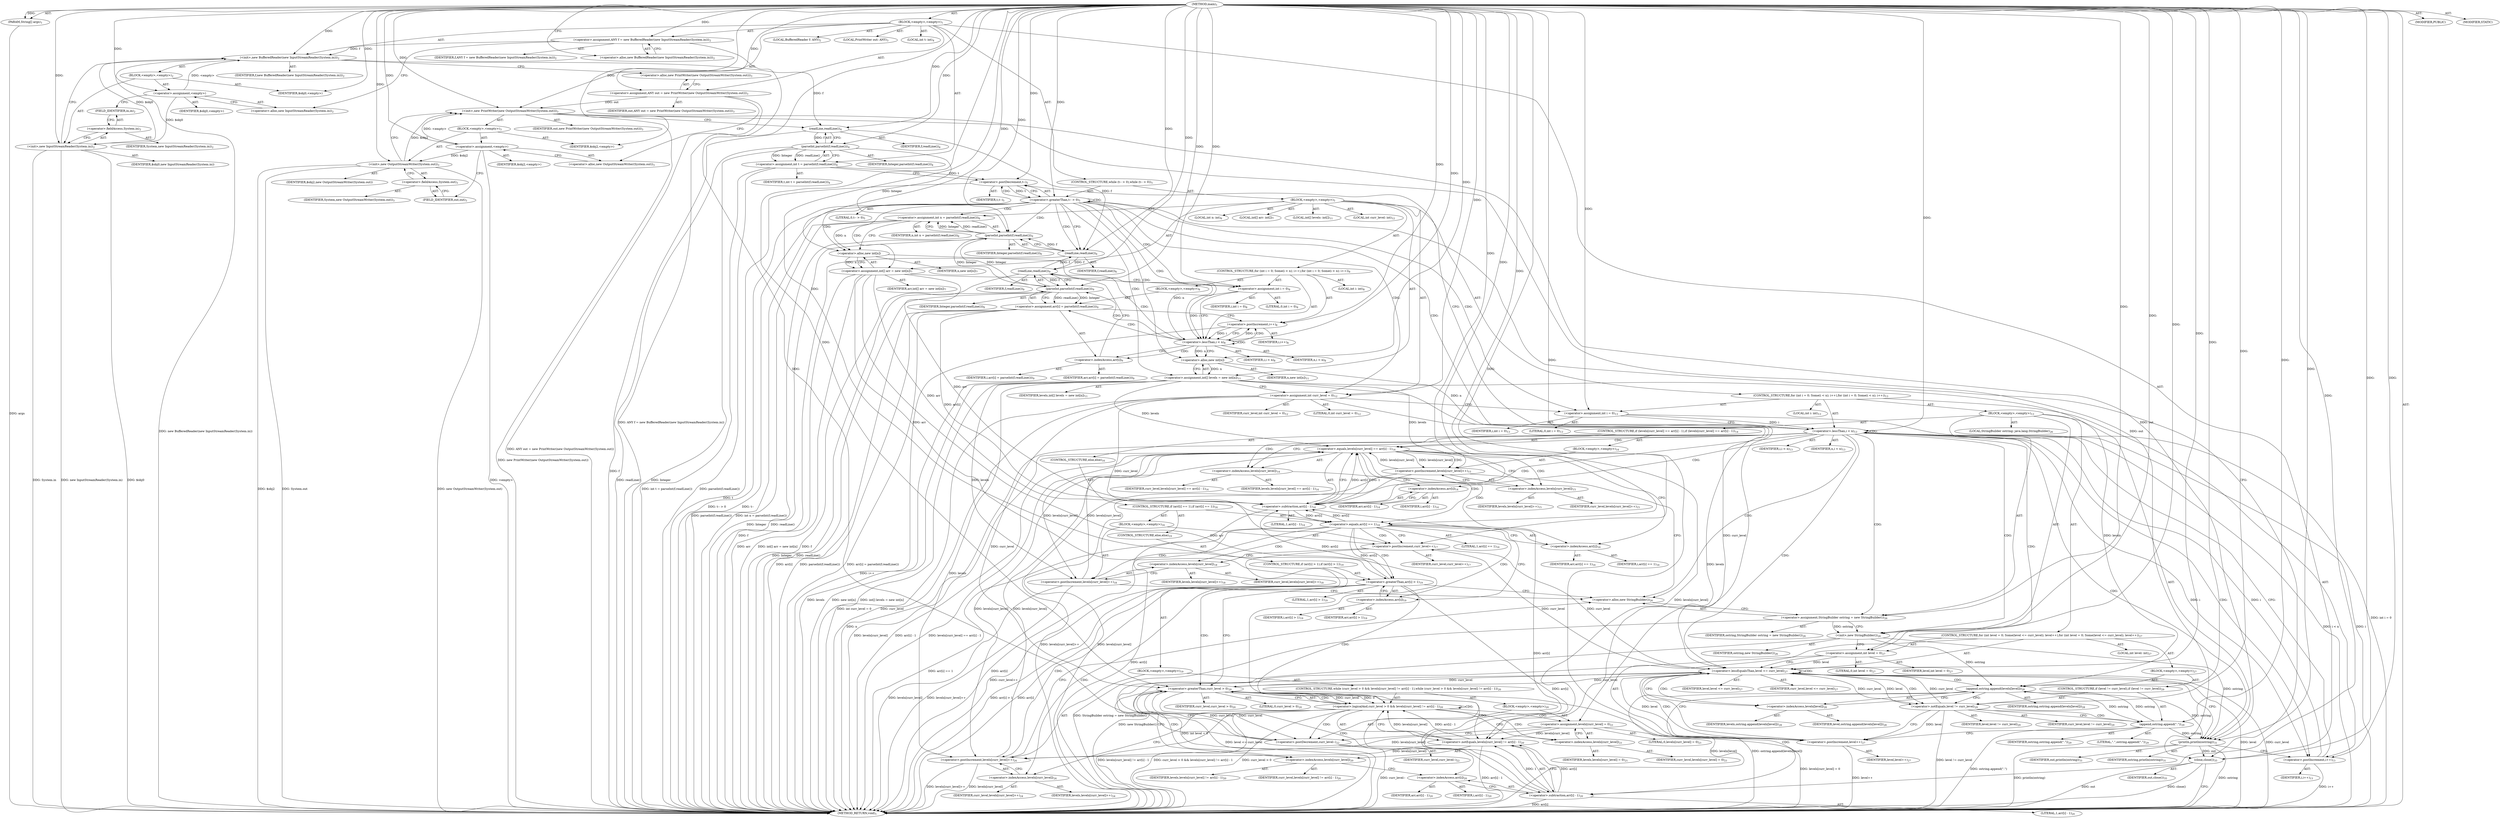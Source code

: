 digraph "main" {  
"23" [label = <(METHOD,main)<SUB>1</SUB>> ]
"24" [label = <(PARAM,String[] args)<SUB>1</SUB>> ]
"25" [label = <(BLOCK,&lt;empty&gt;,&lt;empty&gt;)<SUB>1</SUB>> ]
"4" [label = <(LOCAL,BufferedReader f: ANY)<SUB>2</SUB>> ]
"26" [label = <(&lt;operator&gt;.assignment,ANY f = new BufferedReader(new InputStreamReader(System.in)))<SUB>2</SUB>> ]
"27" [label = <(IDENTIFIER,f,ANY f = new BufferedReader(new InputStreamReader(System.in)))<SUB>2</SUB>> ]
"28" [label = <(&lt;operator&gt;.alloc,new BufferedReader(new InputStreamReader(System.in)))<SUB>2</SUB>> ]
"29" [label = <(&lt;init&gt;,new BufferedReader(new InputStreamReader(System.in)))<SUB>2</SUB>> ]
"3" [label = <(IDENTIFIER,f,new BufferedReader(new InputStreamReader(System.in)))<SUB>2</SUB>> ]
"30" [label = <(BLOCK,&lt;empty&gt;,&lt;empty&gt;)<SUB>2</SUB>> ]
"31" [label = <(&lt;operator&gt;.assignment,&lt;empty&gt;)> ]
"32" [label = <(IDENTIFIER,$obj0,&lt;empty&gt;)> ]
"33" [label = <(&lt;operator&gt;.alloc,new InputStreamReader(System.in))<SUB>2</SUB>> ]
"34" [label = <(&lt;init&gt;,new InputStreamReader(System.in))<SUB>2</SUB>> ]
"35" [label = <(IDENTIFIER,$obj0,new InputStreamReader(System.in))> ]
"36" [label = <(&lt;operator&gt;.fieldAccess,System.in)<SUB>2</SUB>> ]
"37" [label = <(IDENTIFIER,System,new InputStreamReader(System.in))<SUB>2</SUB>> ]
"38" [label = <(FIELD_IDENTIFIER,in,in)<SUB>2</SUB>> ]
"39" [label = <(IDENTIFIER,$obj0,&lt;empty&gt;)> ]
"6" [label = <(LOCAL,PrintWriter out: ANY)<SUB>3</SUB>> ]
"40" [label = <(&lt;operator&gt;.assignment,ANY out = new PrintWriter(new OutputStreamWriter(System.out)))<SUB>3</SUB>> ]
"41" [label = <(IDENTIFIER,out,ANY out = new PrintWriter(new OutputStreamWriter(System.out)))<SUB>3</SUB>> ]
"42" [label = <(&lt;operator&gt;.alloc,new PrintWriter(new OutputStreamWriter(System.out)))<SUB>3</SUB>> ]
"43" [label = <(&lt;init&gt;,new PrintWriter(new OutputStreamWriter(System.out)))<SUB>3</SUB>> ]
"5" [label = <(IDENTIFIER,out,new PrintWriter(new OutputStreamWriter(System.out)))<SUB>3</SUB>> ]
"44" [label = <(BLOCK,&lt;empty&gt;,&lt;empty&gt;)<SUB>3</SUB>> ]
"45" [label = <(&lt;operator&gt;.assignment,&lt;empty&gt;)> ]
"46" [label = <(IDENTIFIER,$obj2,&lt;empty&gt;)> ]
"47" [label = <(&lt;operator&gt;.alloc,new OutputStreamWriter(System.out))<SUB>3</SUB>> ]
"48" [label = <(&lt;init&gt;,new OutputStreamWriter(System.out))<SUB>3</SUB>> ]
"49" [label = <(IDENTIFIER,$obj2,new OutputStreamWriter(System.out))> ]
"50" [label = <(&lt;operator&gt;.fieldAccess,System.out)<SUB>3</SUB>> ]
"51" [label = <(IDENTIFIER,System,new OutputStreamWriter(System.out))<SUB>3</SUB>> ]
"52" [label = <(FIELD_IDENTIFIER,out,out)<SUB>3</SUB>> ]
"53" [label = <(IDENTIFIER,$obj2,&lt;empty&gt;)> ]
"54" [label = <(LOCAL,int t: int)<SUB>4</SUB>> ]
"55" [label = <(&lt;operator&gt;.assignment,int t = parseInt(f.readLine()))<SUB>4</SUB>> ]
"56" [label = <(IDENTIFIER,t,int t = parseInt(f.readLine()))<SUB>4</SUB>> ]
"57" [label = <(parseInt,parseInt(f.readLine()))<SUB>4</SUB>> ]
"58" [label = <(IDENTIFIER,Integer,parseInt(f.readLine()))<SUB>4</SUB>> ]
"59" [label = <(readLine,readLine())<SUB>4</SUB>> ]
"60" [label = <(IDENTIFIER,f,readLine())<SUB>4</SUB>> ]
"61" [label = <(CONTROL_STRUCTURE,while (t-- &gt; 0),while (t-- &gt; 0))<SUB>5</SUB>> ]
"62" [label = <(&lt;operator&gt;.greaterThan,t-- &gt; 0)<SUB>5</SUB>> ]
"63" [label = <(&lt;operator&gt;.postDecrement,t--)<SUB>5</SUB>> ]
"64" [label = <(IDENTIFIER,t,t--)<SUB>5</SUB>> ]
"65" [label = <(LITERAL,0,t-- &gt; 0)<SUB>5</SUB>> ]
"66" [label = <(BLOCK,&lt;empty&gt;,&lt;empty&gt;)<SUB>5</SUB>> ]
"67" [label = <(LOCAL,int n: int)<SUB>6</SUB>> ]
"68" [label = <(&lt;operator&gt;.assignment,int n = parseInt(f.readLine()))<SUB>6</SUB>> ]
"69" [label = <(IDENTIFIER,n,int n = parseInt(f.readLine()))<SUB>6</SUB>> ]
"70" [label = <(parseInt,parseInt(f.readLine()))<SUB>6</SUB>> ]
"71" [label = <(IDENTIFIER,Integer,parseInt(f.readLine()))<SUB>6</SUB>> ]
"72" [label = <(readLine,readLine())<SUB>6</SUB>> ]
"73" [label = <(IDENTIFIER,f,readLine())<SUB>6</SUB>> ]
"74" [label = <(LOCAL,int[] arr: int[])<SUB>7</SUB>> ]
"75" [label = <(&lt;operator&gt;.assignment,int[] arr = new int[n])<SUB>7</SUB>> ]
"76" [label = <(IDENTIFIER,arr,int[] arr = new int[n])<SUB>7</SUB>> ]
"77" [label = <(&lt;operator&gt;.alloc,new int[n])> ]
"78" [label = <(IDENTIFIER,n,new int[n])<SUB>7</SUB>> ]
"79" [label = <(CONTROL_STRUCTURE,for (int i = 0; Some(i &lt; n); i++),for (int i = 0; Some(i &lt; n); i++))<SUB>8</SUB>> ]
"80" [label = <(LOCAL,int i: int)<SUB>8</SUB>> ]
"81" [label = <(&lt;operator&gt;.assignment,int i = 0)<SUB>8</SUB>> ]
"82" [label = <(IDENTIFIER,i,int i = 0)<SUB>8</SUB>> ]
"83" [label = <(LITERAL,0,int i = 0)<SUB>8</SUB>> ]
"84" [label = <(&lt;operator&gt;.lessThan,i &lt; n)<SUB>8</SUB>> ]
"85" [label = <(IDENTIFIER,i,i &lt; n)<SUB>8</SUB>> ]
"86" [label = <(IDENTIFIER,n,i &lt; n)<SUB>8</SUB>> ]
"87" [label = <(&lt;operator&gt;.postIncrement,i++)<SUB>8</SUB>> ]
"88" [label = <(IDENTIFIER,i,i++)<SUB>8</SUB>> ]
"89" [label = <(BLOCK,&lt;empty&gt;,&lt;empty&gt;)<SUB>8</SUB>> ]
"90" [label = <(&lt;operator&gt;.assignment,arr[i] = parseInt(f.readLine()))<SUB>9</SUB>> ]
"91" [label = <(&lt;operator&gt;.indexAccess,arr[i])<SUB>9</SUB>> ]
"92" [label = <(IDENTIFIER,arr,arr[i] = parseInt(f.readLine()))<SUB>9</SUB>> ]
"93" [label = <(IDENTIFIER,i,arr[i] = parseInt(f.readLine()))<SUB>9</SUB>> ]
"94" [label = <(parseInt,parseInt(f.readLine()))<SUB>9</SUB>> ]
"95" [label = <(IDENTIFIER,Integer,parseInt(f.readLine()))<SUB>9</SUB>> ]
"96" [label = <(readLine,readLine())<SUB>9</SUB>> ]
"97" [label = <(IDENTIFIER,f,readLine())<SUB>9</SUB>> ]
"98" [label = <(LOCAL,int[] levels: int[])<SUB>11</SUB>> ]
"99" [label = <(&lt;operator&gt;.assignment,int[] levels = new int[n])<SUB>11</SUB>> ]
"100" [label = <(IDENTIFIER,levels,int[] levels = new int[n])<SUB>11</SUB>> ]
"101" [label = <(&lt;operator&gt;.alloc,new int[n])> ]
"102" [label = <(IDENTIFIER,n,new int[n])<SUB>11</SUB>> ]
"103" [label = <(LOCAL,int curr_level: int)<SUB>12</SUB>> ]
"104" [label = <(&lt;operator&gt;.assignment,int curr_level = 0)<SUB>12</SUB>> ]
"105" [label = <(IDENTIFIER,curr_level,int curr_level = 0)<SUB>12</SUB>> ]
"106" [label = <(LITERAL,0,int curr_level = 0)<SUB>12</SUB>> ]
"107" [label = <(CONTROL_STRUCTURE,for (int i = 0; Some(i &lt; n); i++),for (int i = 0; Some(i &lt; n); i++))<SUB>13</SUB>> ]
"108" [label = <(LOCAL,int i: int)<SUB>13</SUB>> ]
"109" [label = <(&lt;operator&gt;.assignment,int i = 0)<SUB>13</SUB>> ]
"110" [label = <(IDENTIFIER,i,int i = 0)<SUB>13</SUB>> ]
"111" [label = <(LITERAL,0,int i = 0)<SUB>13</SUB>> ]
"112" [label = <(&lt;operator&gt;.lessThan,i &lt; n)<SUB>13</SUB>> ]
"113" [label = <(IDENTIFIER,i,i &lt; n)<SUB>13</SUB>> ]
"114" [label = <(IDENTIFIER,n,i &lt; n)<SUB>13</SUB>> ]
"115" [label = <(&lt;operator&gt;.postIncrement,i++)<SUB>13</SUB>> ]
"116" [label = <(IDENTIFIER,i,i++)<SUB>13</SUB>> ]
"117" [label = <(BLOCK,&lt;empty&gt;,&lt;empty&gt;)<SUB>13</SUB>> ]
"118" [label = <(CONTROL_STRUCTURE,if (levels[curr_level] == arr[i] - 1),if (levels[curr_level] == arr[i] - 1))<SUB>14</SUB>> ]
"119" [label = <(&lt;operator&gt;.equals,levels[curr_level] == arr[i] - 1)<SUB>14</SUB>> ]
"120" [label = <(&lt;operator&gt;.indexAccess,levels[curr_level])<SUB>14</SUB>> ]
"121" [label = <(IDENTIFIER,levels,levels[curr_level] == arr[i] - 1)<SUB>14</SUB>> ]
"122" [label = <(IDENTIFIER,curr_level,levels[curr_level] == arr[i] - 1)<SUB>14</SUB>> ]
"123" [label = <(&lt;operator&gt;.subtraction,arr[i] - 1)<SUB>14</SUB>> ]
"124" [label = <(&lt;operator&gt;.indexAccess,arr[i])<SUB>14</SUB>> ]
"125" [label = <(IDENTIFIER,arr,arr[i] - 1)<SUB>14</SUB>> ]
"126" [label = <(IDENTIFIER,i,arr[i] - 1)<SUB>14</SUB>> ]
"127" [label = <(LITERAL,1,arr[i] - 1)<SUB>14</SUB>> ]
"128" [label = <(BLOCK,&lt;empty&gt;,&lt;empty&gt;)<SUB>14</SUB>> ]
"129" [label = <(&lt;operator&gt;.postIncrement,levels[curr_level]++)<SUB>15</SUB>> ]
"130" [label = <(&lt;operator&gt;.indexAccess,levels[curr_level])<SUB>15</SUB>> ]
"131" [label = <(IDENTIFIER,levels,levels[curr_level]++)<SUB>15</SUB>> ]
"132" [label = <(IDENTIFIER,curr_level,levels[curr_level]++)<SUB>15</SUB>> ]
"133" [label = <(CONTROL_STRUCTURE,else,else)<SUB>16</SUB>> ]
"134" [label = <(CONTROL_STRUCTURE,if (arr[i] == 1),if (arr[i] == 1))<SUB>16</SUB>> ]
"135" [label = <(&lt;operator&gt;.equals,arr[i] == 1)<SUB>16</SUB>> ]
"136" [label = <(&lt;operator&gt;.indexAccess,arr[i])<SUB>16</SUB>> ]
"137" [label = <(IDENTIFIER,arr,arr[i] == 1)<SUB>16</SUB>> ]
"138" [label = <(IDENTIFIER,i,arr[i] == 1)<SUB>16</SUB>> ]
"139" [label = <(LITERAL,1,arr[i] == 1)<SUB>16</SUB>> ]
"140" [label = <(BLOCK,&lt;empty&gt;,&lt;empty&gt;)<SUB>16</SUB>> ]
"141" [label = <(&lt;operator&gt;.postIncrement,curr_level++)<SUB>17</SUB>> ]
"142" [label = <(IDENTIFIER,curr_level,curr_level++)<SUB>17</SUB>> ]
"143" [label = <(&lt;operator&gt;.postIncrement,levels[curr_level]++)<SUB>18</SUB>> ]
"144" [label = <(&lt;operator&gt;.indexAccess,levels[curr_level])<SUB>18</SUB>> ]
"145" [label = <(IDENTIFIER,levels,levels[curr_level]++)<SUB>18</SUB>> ]
"146" [label = <(IDENTIFIER,curr_level,levels[curr_level]++)<SUB>18</SUB>> ]
"147" [label = <(CONTROL_STRUCTURE,else,else)<SUB>19</SUB>> ]
"148" [label = <(CONTROL_STRUCTURE,if (arr[i] &gt; 1),if (arr[i] &gt; 1))<SUB>19</SUB>> ]
"149" [label = <(&lt;operator&gt;.greaterThan,arr[i] &gt; 1)<SUB>19</SUB>> ]
"150" [label = <(&lt;operator&gt;.indexAccess,arr[i])<SUB>19</SUB>> ]
"151" [label = <(IDENTIFIER,arr,arr[i] &gt; 1)<SUB>19</SUB>> ]
"152" [label = <(IDENTIFIER,i,arr[i] &gt; 1)<SUB>19</SUB>> ]
"153" [label = <(LITERAL,1,arr[i] &gt; 1)<SUB>19</SUB>> ]
"154" [label = <(BLOCK,&lt;empty&gt;,&lt;empty&gt;)<SUB>19</SUB>> ]
"155" [label = <(CONTROL_STRUCTURE,while (curr_level &gt; 0 &amp;&amp; levels[curr_level] != arr[i] - 1),while (curr_level &gt; 0 &amp;&amp; levels[curr_level] != arr[i] - 1))<SUB>20</SUB>> ]
"156" [label = <(&lt;operator&gt;.logicalAnd,curr_level &gt; 0 &amp;&amp; levels[curr_level] != arr[i] - 1)<SUB>20</SUB>> ]
"157" [label = <(&lt;operator&gt;.greaterThan,curr_level &gt; 0)<SUB>20</SUB>> ]
"158" [label = <(IDENTIFIER,curr_level,curr_level &gt; 0)<SUB>20</SUB>> ]
"159" [label = <(LITERAL,0,curr_level &gt; 0)<SUB>20</SUB>> ]
"160" [label = <(&lt;operator&gt;.notEquals,levels[curr_level] != arr[i] - 1)<SUB>20</SUB>> ]
"161" [label = <(&lt;operator&gt;.indexAccess,levels[curr_level])<SUB>20</SUB>> ]
"162" [label = <(IDENTIFIER,levels,levels[curr_level] != arr[i] - 1)<SUB>20</SUB>> ]
"163" [label = <(IDENTIFIER,curr_level,levels[curr_level] != arr[i] - 1)<SUB>20</SUB>> ]
"164" [label = <(&lt;operator&gt;.subtraction,arr[i] - 1)<SUB>20</SUB>> ]
"165" [label = <(&lt;operator&gt;.indexAccess,arr[i])<SUB>20</SUB>> ]
"166" [label = <(IDENTIFIER,arr,arr[i] - 1)<SUB>20</SUB>> ]
"167" [label = <(IDENTIFIER,i,arr[i] - 1)<SUB>20</SUB>> ]
"168" [label = <(LITERAL,1,arr[i] - 1)<SUB>20</SUB>> ]
"169" [label = <(BLOCK,&lt;empty&gt;,&lt;empty&gt;)<SUB>20</SUB>> ]
"170" [label = <(&lt;operator&gt;.assignment,levels[curr_level] = 0)<SUB>21</SUB>> ]
"171" [label = <(&lt;operator&gt;.indexAccess,levels[curr_level])<SUB>21</SUB>> ]
"172" [label = <(IDENTIFIER,levels,levels[curr_level] = 0)<SUB>21</SUB>> ]
"173" [label = <(IDENTIFIER,curr_level,levels[curr_level] = 0)<SUB>21</SUB>> ]
"174" [label = <(LITERAL,0,levels[curr_level] = 0)<SUB>21</SUB>> ]
"175" [label = <(&lt;operator&gt;.postDecrement,curr_level--)<SUB>22</SUB>> ]
"176" [label = <(IDENTIFIER,curr_level,curr_level--)<SUB>22</SUB>> ]
"177" [label = <(&lt;operator&gt;.postIncrement,levels[curr_level]++)<SUB>24</SUB>> ]
"178" [label = <(&lt;operator&gt;.indexAccess,levels[curr_level])<SUB>24</SUB>> ]
"179" [label = <(IDENTIFIER,levels,levels[curr_level]++)<SUB>24</SUB>> ]
"180" [label = <(IDENTIFIER,curr_level,levels[curr_level]++)<SUB>24</SUB>> ]
"8" [label = <(LOCAL,StringBuilder ostring: java.lang.StringBuilder)<SUB>26</SUB>> ]
"181" [label = <(&lt;operator&gt;.assignment,StringBuilder ostring = new StringBuilder())<SUB>26</SUB>> ]
"182" [label = <(IDENTIFIER,ostring,StringBuilder ostring = new StringBuilder())<SUB>26</SUB>> ]
"183" [label = <(&lt;operator&gt;.alloc,new StringBuilder())<SUB>26</SUB>> ]
"184" [label = <(&lt;init&gt;,new StringBuilder())<SUB>26</SUB>> ]
"7" [label = <(IDENTIFIER,ostring,new StringBuilder())<SUB>26</SUB>> ]
"185" [label = <(CONTROL_STRUCTURE,for (int level = 0; Some(level &lt;= curr_level); level++),for (int level = 0; Some(level &lt;= curr_level); level++))<SUB>27</SUB>> ]
"186" [label = <(LOCAL,int level: int)<SUB>27</SUB>> ]
"187" [label = <(&lt;operator&gt;.assignment,int level = 0)<SUB>27</SUB>> ]
"188" [label = <(IDENTIFIER,level,int level = 0)<SUB>27</SUB>> ]
"189" [label = <(LITERAL,0,int level = 0)<SUB>27</SUB>> ]
"190" [label = <(&lt;operator&gt;.lessEqualsThan,level &lt;= curr_level)<SUB>27</SUB>> ]
"191" [label = <(IDENTIFIER,level,level &lt;= curr_level)<SUB>27</SUB>> ]
"192" [label = <(IDENTIFIER,curr_level,level &lt;= curr_level)<SUB>27</SUB>> ]
"193" [label = <(&lt;operator&gt;.postIncrement,level++)<SUB>27</SUB>> ]
"194" [label = <(IDENTIFIER,level,level++)<SUB>27</SUB>> ]
"195" [label = <(BLOCK,&lt;empty&gt;,&lt;empty&gt;)<SUB>27</SUB>> ]
"196" [label = <(append,ostring.append(levels[level]))<SUB>28</SUB>> ]
"197" [label = <(IDENTIFIER,ostring,ostring.append(levels[level]))<SUB>28</SUB>> ]
"198" [label = <(&lt;operator&gt;.indexAccess,levels[level])<SUB>28</SUB>> ]
"199" [label = <(IDENTIFIER,levels,ostring.append(levels[level]))<SUB>28</SUB>> ]
"200" [label = <(IDENTIFIER,level,ostring.append(levels[level]))<SUB>28</SUB>> ]
"201" [label = <(CONTROL_STRUCTURE,if (level != curr_level),if (level != curr_level))<SUB>29</SUB>> ]
"202" [label = <(&lt;operator&gt;.notEquals,level != curr_level)<SUB>29</SUB>> ]
"203" [label = <(IDENTIFIER,level,level != curr_level)<SUB>29</SUB>> ]
"204" [label = <(IDENTIFIER,curr_level,level != curr_level)<SUB>29</SUB>> ]
"205" [label = <(append,ostring.append(&quot;.&quot;))<SUB>29</SUB>> ]
"206" [label = <(IDENTIFIER,ostring,ostring.append(&quot;.&quot;))<SUB>29</SUB>> ]
"207" [label = <(LITERAL,&quot;.&quot;,ostring.append(&quot;.&quot;))<SUB>29</SUB>> ]
"208" [label = <(println,println(ostring))<SUB>31</SUB>> ]
"209" [label = <(IDENTIFIER,out,println(ostring))<SUB>31</SUB>> ]
"210" [label = <(IDENTIFIER,ostring,println(ostring))<SUB>31</SUB>> ]
"211" [label = <(close,close())<SUB>35</SUB>> ]
"212" [label = <(IDENTIFIER,out,close())<SUB>35</SUB>> ]
"213" [label = <(MODIFIER,PUBLIC)> ]
"214" [label = <(MODIFIER,STATIC)> ]
"215" [label = <(METHOD_RETURN,void)<SUB>1</SUB>> ]
  "23" -> "24"  [ label = "AST: "] 
  "23" -> "25"  [ label = "AST: "] 
  "23" -> "213"  [ label = "AST: "] 
  "23" -> "214"  [ label = "AST: "] 
  "23" -> "215"  [ label = "AST: "] 
  "25" -> "4"  [ label = "AST: "] 
  "25" -> "26"  [ label = "AST: "] 
  "25" -> "29"  [ label = "AST: "] 
  "25" -> "6"  [ label = "AST: "] 
  "25" -> "40"  [ label = "AST: "] 
  "25" -> "43"  [ label = "AST: "] 
  "25" -> "54"  [ label = "AST: "] 
  "25" -> "55"  [ label = "AST: "] 
  "25" -> "61"  [ label = "AST: "] 
  "25" -> "211"  [ label = "AST: "] 
  "26" -> "27"  [ label = "AST: "] 
  "26" -> "28"  [ label = "AST: "] 
  "29" -> "3"  [ label = "AST: "] 
  "29" -> "30"  [ label = "AST: "] 
  "30" -> "31"  [ label = "AST: "] 
  "30" -> "34"  [ label = "AST: "] 
  "30" -> "39"  [ label = "AST: "] 
  "31" -> "32"  [ label = "AST: "] 
  "31" -> "33"  [ label = "AST: "] 
  "34" -> "35"  [ label = "AST: "] 
  "34" -> "36"  [ label = "AST: "] 
  "36" -> "37"  [ label = "AST: "] 
  "36" -> "38"  [ label = "AST: "] 
  "40" -> "41"  [ label = "AST: "] 
  "40" -> "42"  [ label = "AST: "] 
  "43" -> "5"  [ label = "AST: "] 
  "43" -> "44"  [ label = "AST: "] 
  "44" -> "45"  [ label = "AST: "] 
  "44" -> "48"  [ label = "AST: "] 
  "44" -> "53"  [ label = "AST: "] 
  "45" -> "46"  [ label = "AST: "] 
  "45" -> "47"  [ label = "AST: "] 
  "48" -> "49"  [ label = "AST: "] 
  "48" -> "50"  [ label = "AST: "] 
  "50" -> "51"  [ label = "AST: "] 
  "50" -> "52"  [ label = "AST: "] 
  "55" -> "56"  [ label = "AST: "] 
  "55" -> "57"  [ label = "AST: "] 
  "57" -> "58"  [ label = "AST: "] 
  "57" -> "59"  [ label = "AST: "] 
  "59" -> "60"  [ label = "AST: "] 
  "61" -> "62"  [ label = "AST: "] 
  "61" -> "66"  [ label = "AST: "] 
  "62" -> "63"  [ label = "AST: "] 
  "62" -> "65"  [ label = "AST: "] 
  "63" -> "64"  [ label = "AST: "] 
  "66" -> "67"  [ label = "AST: "] 
  "66" -> "68"  [ label = "AST: "] 
  "66" -> "74"  [ label = "AST: "] 
  "66" -> "75"  [ label = "AST: "] 
  "66" -> "79"  [ label = "AST: "] 
  "66" -> "98"  [ label = "AST: "] 
  "66" -> "99"  [ label = "AST: "] 
  "66" -> "103"  [ label = "AST: "] 
  "66" -> "104"  [ label = "AST: "] 
  "66" -> "107"  [ label = "AST: "] 
  "68" -> "69"  [ label = "AST: "] 
  "68" -> "70"  [ label = "AST: "] 
  "70" -> "71"  [ label = "AST: "] 
  "70" -> "72"  [ label = "AST: "] 
  "72" -> "73"  [ label = "AST: "] 
  "75" -> "76"  [ label = "AST: "] 
  "75" -> "77"  [ label = "AST: "] 
  "77" -> "78"  [ label = "AST: "] 
  "79" -> "80"  [ label = "AST: "] 
  "79" -> "81"  [ label = "AST: "] 
  "79" -> "84"  [ label = "AST: "] 
  "79" -> "87"  [ label = "AST: "] 
  "79" -> "89"  [ label = "AST: "] 
  "81" -> "82"  [ label = "AST: "] 
  "81" -> "83"  [ label = "AST: "] 
  "84" -> "85"  [ label = "AST: "] 
  "84" -> "86"  [ label = "AST: "] 
  "87" -> "88"  [ label = "AST: "] 
  "89" -> "90"  [ label = "AST: "] 
  "90" -> "91"  [ label = "AST: "] 
  "90" -> "94"  [ label = "AST: "] 
  "91" -> "92"  [ label = "AST: "] 
  "91" -> "93"  [ label = "AST: "] 
  "94" -> "95"  [ label = "AST: "] 
  "94" -> "96"  [ label = "AST: "] 
  "96" -> "97"  [ label = "AST: "] 
  "99" -> "100"  [ label = "AST: "] 
  "99" -> "101"  [ label = "AST: "] 
  "101" -> "102"  [ label = "AST: "] 
  "104" -> "105"  [ label = "AST: "] 
  "104" -> "106"  [ label = "AST: "] 
  "107" -> "108"  [ label = "AST: "] 
  "107" -> "109"  [ label = "AST: "] 
  "107" -> "112"  [ label = "AST: "] 
  "107" -> "115"  [ label = "AST: "] 
  "107" -> "117"  [ label = "AST: "] 
  "109" -> "110"  [ label = "AST: "] 
  "109" -> "111"  [ label = "AST: "] 
  "112" -> "113"  [ label = "AST: "] 
  "112" -> "114"  [ label = "AST: "] 
  "115" -> "116"  [ label = "AST: "] 
  "117" -> "118"  [ label = "AST: "] 
  "117" -> "8"  [ label = "AST: "] 
  "117" -> "181"  [ label = "AST: "] 
  "117" -> "184"  [ label = "AST: "] 
  "117" -> "185"  [ label = "AST: "] 
  "117" -> "208"  [ label = "AST: "] 
  "118" -> "119"  [ label = "AST: "] 
  "118" -> "128"  [ label = "AST: "] 
  "118" -> "133"  [ label = "AST: "] 
  "119" -> "120"  [ label = "AST: "] 
  "119" -> "123"  [ label = "AST: "] 
  "120" -> "121"  [ label = "AST: "] 
  "120" -> "122"  [ label = "AST: "] 
  "123" -> "124"  [ label = "AST: "] 
  "123" -> "127"  [ label = "AST: "] 
  "124" -> "125"  [ label = "AST: "] 
  "124" -> "126"  [ label = "AST: "] 
  "128" -> "129"  [ label = "AST: "] 
  "129" -> "130"  [ label = "AST: "] 
  "130" -> "131"  [ label = "AST: "] 
  "130" -> "132"  [ label = "AST: "] 
  "133" -> "134"  [ label = "AST: "] 
  "134" -> "135"  [ label = "AST: "] 
  "134" -> "140"  [ label = "AST: "] 
  "134" -> "147"  [ label = "AST: "] 
  "135" -> "136"  [ label = "AST: "] 
  "135" -> "139"  [ label = "AST: "] 
  "136" -> "137"  [ label = "AST: "] 
  "136" -> "138"  [ label = "AST: "] 
  "140" -> "141"  [ label = "AST: "] 
  "140" -> "143"  [ label = "AST: "] 
  "141" -> "142"  [ label = "AST: "] 
  "143" -> "144"  [ label = "AST: "] 
  "144" -> "145"  [ label = "AST: "] 
  "144" -> "146"  [ label = "AST: "] 
  "147" -> "148"  [ label = "AST: "] 
  "148" -> "149"  [ label = "AST: "] 
  "148" -> "154"  [ label = "AST: "] 
  "149" -> "150"  [ label = "AST: "] 
  "149" -> "153"  [ label = "AST: "] 
  "150" -> "151"  [ label = "AST: "] 
  "150" -> "152"  [ label = "AST: "] 
  "154" -> "155"  [ label = "AST: "] 
  "154" -> "177"  [ label = "AST: "] 
  "155" -> "156"  [ label = "AST: "] 
  "155" -> "169"  [ label = "AST: "] 
  "156" -> "157"  [ label = "AST: "] 
  "156" -> "160"  [ label = "AST: "] 
  "157" -> "158"  [ label = "AST: "] 
  "157" -> "159"  [ label = "AST: "] 
  "160" -> "161"  [ label = "AST: "] 
  "160" -> "164"  [ label = "AST: "] 
  "161" -> "162"  [ label = "AST: "] 
  "161" -> "163"  [ label = "AST: "] 
  "164" -> "165"  [ label = "AST: "] 
  "164" -> "168"  [ label = "AST: "] 
  "165" -> "166"  [ label = "AST: "] 
  "165" -> "167"  [ label = "AST: "] 
  "169" -> "170"  [ label = "AST: "] 
  "169" -> "175"  [ label = "AST: "] 
  "170" -> "171"  [ label = "AST: "] 
  "170" -> "174"  [ label = "AST: "] 
  "171" -> "172"  [ label = "AST: "] 
  "171" -> "173"  [ label = "AST: "] 
  "175" -> "176"  [ label = "AST: "] 
  "177" -> "178"  [ label = "AST: "] 
  "178" -> "179"  [ label = "AST: "] 
  "178" -> "180"  [ label = "AST: "] 
  "181" -> "182"  [ label = "AST: "] 
  "181" -> "183"  [ label = "AST: "] 
  "184" -> "7"  [ label = "AST: "] 
  "185" -> "186"  [ label = "AST: "] 
  "185" -> "187"  [ label = "AST: "] 
  "185" -> "190"  [ label = "AST: "] 
  "185" -> "193"  [ label = "AST: "] 
  "185" -> "195"  [ label = "AST: "] 
  "187" -> "188"  [ label = "AST: "] 
  "187" -> "189"  [ label = "AST: "] 
  "190" -> "191"  [ label = "AST: "] 
  "190" -> "192"  [ label = "AST: "] 
  "193" -> "194"  [ label = "AST: "] 
  "195" -> "196"  [ label = "AST: "] 
  "195" -> "201"  [ label = "AST: "] 
  "196" -> "197"  [ label = "AST: "] 
  "196" -> "198"  [ label = "AST: "] 
  "198" -> "199"  [ label = "AST: "] 
  "198" -> "200"  [ label = "AST: "] 
  "201" -> "202"  [ label = "AST: "] 
  "201" -> "205"  [ label = "AST: "] 
  "202" -> "203"  [ label = "AST: "] 
  "202" -> "204"  [ label = "AST: "] 
  "205" -> "206"  [ label = "AST: "] 
  "205" -> "207"  [ label = "AST: "] 
  "208" -> "209"  [ label = "AST: "] 
  "208" -> "210"  [ label = "AST: "] 
  "211" -> "212"  [ label = "AST: "] 
  "26" -> "33"  [ label = "CFG: "] 
  "29" -> "42"  [ label = "CFG: "] 
  "40" -> "47"  [ label = "CFG: "] 
  "43" -> "59"  [ label = "CFG: "] 
  "55" -> "63"  [ label = "CFG: "] 
  "211" -> "215"  [ label = "CFG: "] 
  "28" -> "26"  [ label = "CFG: "] 
  "42" -> "40"  [ label = "CFG: "] 
  "57" -> "55"  [ label = "CFG: "] 
  "62" -> "72"  [ label = "CFG: "] 
  "62" -> "211"  [ label = "CFG: "] 
  "31" -> "38"  [ label = "CFG: "] 
  "34" -> "29"  [ label = "CFG: "] 
  "45" -> "52"  [ label = "CFG: "] 
  "48" -> "43"  [ label = "CFG: "] 
  "59" -> "57"  [ label = "CFG: "] 
  "63" -> "62"  [ label = "CFG: "] 
  "68" -> "77"  [ label = "CFG: "] 
  "75" -> "81"  [ label = "CFG: "] 
  "99" -> "104"  [ label = "CFG: "] 
  "104" -> "109"  [ label = "CFG: "] 
  "33" -> "31"  [ label = "CFG: "] 
  "36" -> "34"  [ label = "CFG: "] 
  "47" -> "45"  [ label = "CFG: "] 
  "50" -> "48"  [ label = "CFG: "] 
  "70" -> "68"  [ label = "CFG: "] 
  "77" -> "75"  [ label = "CFG: "] 
  "81" -> "84"  [ label = "CFG: "] 
  "84" -> "91"  [ label = "CFG: "] 
  "84" -> "101"  [ label = "CFG: "] 
  "87" -> "84"  [ label = "CFG: "] 
  "101" -> "99"  [ label = "CFG: "] 
  "109" -> "112"  [ label = "CFG: "] 
  "112" -> "63"  [ label = "CFG: "] 
  "112" -> "120"  [ label = "CFG: "] 
  "115" -> "112"  [ label = "CFG: "] 
  "38" -> "36"  [ label = "CFG: "] 
  "52" -> "50"  [ label = "CFG: "] 
  "72" -> "70"  [ label = "CFG: "] 
  "90" -> "87"  [ label = "CFG: "] 
  "181" -> "184"  [ label = "CFG: "] 
  "184" -> "187"  [ label = "CFG: "] 
  "208" -> "115"  [ label = "CFG: "] 
  "91" -> "96"  [ label = "CFG: "] 
  "94" -> "90"  [ label = "CFG: "] 
  "119" -> "130"  [ label = "CFG: "] 
  "119" -> "136"  [ label = "CFG: "] 
  "183" -> "181"  [ label = "CFG: "] 
  "187" -> "190"  [ label = "CFG: "] 
  "190" -> "198"  [ label = "CFG: "] 
  "190" -> "208"  [ label = "CFG: "] 
  "193" -> "190"  [ label = "CFG: "] 
  "96" -> "94"  [ label = "CFG: "] 
  "120" -> "124"  [ label = "CFG: "] 
  "123" -> "119"  [ label = "CFG: "] 
  "129" -> "183"  [ label = "CFG: "] 
  "196" -> "202"  [ label = "CFG: "] 
  "124" -> "123"  [ label = "CFG: "] 
  "130" -> "129"  [ label = "CFG: "] 
  "135" -> "141"  [ label = "CFG: "] 
  "135" -> "150"  [ label = "CFG: "] 
  "198" -> "196"  [ label = "CFG: "] 
  "202" -> "205"  [ label = "CFG: "] 
  "202" -> "193"  [ label = "CFG: "] 
  "205" -> "193"  [ label = "CFG: "] 
  "136" -> "135"  [ label = "CFG: "] 
  "141" -> "144"  [ label = "CFG: "] 
  "143" -> "183"  [ label = "CFG: "] 
  "144" -> "143"  [ label = "CFG: "] 
  "149" -> "157"  [ label = "CFG: "] 
  "149" -> "183"  [ label = "CFG: "] 
  "150" -> "149"  [ label = "CFG: "] 
  "177" -> "183"  [ label = "CFG: "] 
  "156" -> "171"  [ label = "CFG: "] 
  "156" -> "178"  [ label = "CFG: "] 
  "178" -> "177"  [ label = "CFG: "] 
  "157" -> "156"  [ label = "CFG: "] 
  "157" -> "161"  [ label = "CFG: "] 
  "160" -> "156"  [ label = "CFG: "] 
  "170" -> "175"  [ label = "CFG: "] 
  "175" -> "157"  [ label = "CFG: "] 
  "161" -> "165"  [ label = "CFG: "] 
  "164" -> "160"  [ label = "CFG: "] 
  "171" -> "170"  [ label = "CFG: "] 
  "165" -> "164"  [ label = "CFG: "] 
  "23" -> "28"  [ label = "CFG: "] 
  "24" -> "215"  [ label = "DDG: args"] 
  "26" -> "215"  [ label = "DDG: ANY f = new BufferedReader(new InputStreamReader(System.in))"] 
  "34" -> "215"  [ label = "DDG: $obj0"] 
  "34" -> "215"  [ label = "DDG: System.in"] 
  "34" -> "215"  [ label = "DDG: new InputStreamReader(System.in)"] 
  "29" -> "215"  [ label = "DDG: new BufferedReader(new InputStreamReader(System.in))"] 
  "40" -> "215"  [ label = "DDG: ANY out = new PrintWriter(new OutputStreamWriter(System.out))"] 
  "45" -> "215"  [ label = "DDG: &lt;empty&gt;"] 
  "48" -> "215"  [ label = "DDG: $obj2"] 
  "48" -> "215"  [ label = "DDG: System.out"] 
  "48" -> "215"  [ label = "DDG: new OutputStreamWriter(System.out)"] 
  "43" -> "215"  [ label = "DDG: new PrintWriter(new OutputStreamWriter(System.out))"] 
  "57" -> "215"  [ label = "DDG: Integer"] 
  "59" -> "215"  [ label = "DDG: f"] 
  "57" -> "215"  [ label = "DDG: readLine()"] 
  "55" -> "215"  [ label = "DDG: parseInt(f.readLine())"] 
  "55" -> "215"  [ label = "DDG: int t = parseInt(f.readLine())"] 
  "63" -> "215"  [ label = "DDG: t"] 
  "62" -> "215"  [ label = "DDG: t--"] 
  "62" -> "215"  [ label = "DDG: t-- &gt; 0"] 
  "211" -> "215"  [ label = "DDG: out"] 
  "211" -> "215"  [ label = "DDG: close()"] 
  "70" -> "215"  [ label = "DDG: Integer"] 
  "72" -> "215"  [ label = "DDG: f"] 
  "70" -> "215"  [ label = "DDG: readLine()"] 
  "68" -> "215"  [ label = "DDG: parseInt(f.readLine())"] 
  "68" -> "215"  [ label = "DDG: int n = parseInt(f.readLine())"] 
  "75" -> "215"  [ label = "DDG: arr"] 
  "75" -> "215"  [ label = "DDG: int[] arr = new int[n]"] 
  "99" -> "215"  [ label = "DDG: levels"] 
  "99" -> "215"  [ label = "DDG: new int[n]"] 
  "99" -> "215"  [ label = "DDG: int[] levels = new int[n]"] 
  "104" -> "215"  [ label = "DDG: curr_level"] 
  "104" -> "215"  [ label = "DDG: int curr_level = 0"] 
  "109" -> "215"  [ label = "DDG: int i = 0"] 
  "112" -> "215"  [ label = "DDG: i"] 
  "112" -> "215"  [ label = "DDG: n"] 
  "112" -> "215"  [ label = "DDG: i &lt; n"] 
  "119" -> "215"  [ label = "DDG: levels[curr_level]"] 
  "123" -> "215"  [ label = "DDG: arr[i]"] 
  "119" -> "215"  [ label = "DDG: arr[i] - 1"] 
  "119" -> "215"  [ label = "DDG: levels[curr_level] == arr[i] - 1"] 
  "135" -> "215"  [ label = "DDG: arr[i]"] 
  "135" -> "215"  [ label = "DDG: arr[i] == 1"] 
  "149" -> "215"  [ label = "DDG: arr[i]"] 
  "149" -> "215"  [ label = "DDG: arr[i] &gt; 1"] 
  "156" -> "215"  [ label = "DDG: curr_level &gt; 0"] 
  "164" -> "215"  [ label = "DDG: arr[i]"] 
  "160" -> "215"  [ label = "DDG: arr[i] - 1"] 
  "156" -> "215"  [ label = "DDG: levels[curr_level] != arr[i] - 1"] 
  "156" -> "215"  [ label = "DDG: curr_level &gt; 0 &amp;&amp; levels[curr_level] != arr[i] - 1"] 
  "177" -> "215"  [ label = "DDG: levels[curr_level]"] 
  "177" -> "215"  [ label = "DDG: levels[curr_level]++"] 
  "170" -> "215"  [ label = "DDG: levels[curr_level] = 0"] 
  "175" -> "215"  [ label = "DDG: curr_level--"] 
  "141" -> "215"  [ label = "DDG: curr_level++"] 
  "143" -> "215"  [ label = "DDG: levels[curr_level]"] 
  "143" -> "215"  [ label = "DDG: levels[curr_level]++"] 
  "129" -> "215"  [ label = "DDG: levels[curr_level]"] 
  "129" -> "215"  [ label = "DDG: levels[curr_level]++"] 
  "181" -> "215"  [ label = "DDG: StringBuilder ostring = new StringBuilder()"] 
  "184" -> "215"  [ label = "DDG: new StringBuilder()"] 
  "187" -> "215"  [ label = "DDG: int level = 0"] 
  "190" -> "215"  [ label = "DDG: level"] 
  "190" -> "215"  [ label = "DDG: curr_level"] 
  "190" -> "215"  [ label = "DDG: level &lt;= curr_level"] 
  "208" -> "215"  [ label = "DDG: ostring"] 
  "208" -> "215"  [ label = "DDG: println(ostring)"] 
  "115" -> "215"  [ label = "DDG: i++"] 
  "196" -> "215"  [ label = "DDG: levels[level]"] 
  "196" -> "215"  [ label = "DDG: ostring.append(levels[level])"] 
  "202" -> "215"  [ label = "DDG: level != curr_level"] 
  "205" -> "215"  [ label = "DDG: ostring.append(&quot;.&quot;)"] 
  "193" -> "215"  [ label = "DDG: level++"] 
  "90" -> "215"  [ label = "DDG: arr[i]"] 
  "94" -> "215"  [ label = "DDG: Integer"] 
  "96" -> "215"  [ label = "DDG: f"] 
  "94" -> "215"  [ label = "DDG: readLine()"] 
  "90" -> "215"  [ label = "DDG: parseInt(f.readLine())"] 
  "90" -> "215"  [ label = "DDG: arr[i] = parseInt(f.readLine())"] 
  "87" -> "215"  [ label = "DDG: i++"] 
  "23" -> "24"  [ label = "DDG: "] 
  "23" -> "26"  [ label = "DDG: "] 
  "23" -> "40"  [ label = "DDG: "] 
  "57" -> "55"  [ label = "DDG: Integer"] 
  "57" -> "55"  [ label = "DDG: readLine()"] 
  "26" -> "29"  [ label = "DDG: f"] 
  "23" -> "29"  [ label = "DDG: "] 
  "31" -> "29"  [ label = "DDG: &lt;empty&gt;"] 
  "34" -> "29"  [ label = "DDG: $obj0"] 
  "40" -> "43"  [ label = "DDG: out"] 
  "23" -> "43"  [ label = "DDG: "] 
  "45" -> "43"  [ label = "DDG: &lt;empty&gt;"] 
  "48" -> "43"  [ label = "DDG: $obj2"] 
  "43" -> "211"  [ label = "DDG: out"] 
  "208" -> "211"  [ label = "DDG: out"] 
  "23" -> "211"  [ label = "DDG: "] 
  "23" -> "31"  [ label = "DDG: "] 
  "23" -> "39"  [ label = "DDG: "] 
  "23" -> "45"  [ label = "DDG: "] 
  "23" -> "53"  [ label = "DDG: "] 
  "23" -> "57"  [ label = "DDG: "] 
  "59" -> "57"  [ label = "DDG: f"] 
  "63" -> "62"  [ label = "DDG: t"] 
  "23" -> "62"  [ label = "DDG: "] 
  "70" -> "68"  [ label = "DDG: Integer"] 
  "70" -> "68"  [ label = "DDG: readLine()"] 
  "77" -> "75"  [ label = "DDG: n"] 
  "101" -> "99"  [ label = "DDG: n"] 
  "23" -> "104"  [ label = "DDG: "] 
  "31" -> "34"  [ label = "DDG: $obj0"] 
  "23" -> "34"  [ label = "DDG: "] 
  "45" -> "48"  [ label = "DDG: $obj2"] 
  "23" -> "48"  [ label = "DDG: "] 
  "29" -> "59"  [ label = "DDG: f"] 
  "23" -> "59"  [ label = "DDG: "] 
  "55" -> "63"  [ label = "DDG: t"] 
  "23" -> "63"  [ label = "DDG: "] 
  "23" -> "81"  [ label = "DDG: "] 
  "23" -> "109"  [ label = "DDG: "] 
  "57" -> "70"  [ label = "DDG: Integer"] 
  "94" -> "70"  [ label = "DDG: Integer"] 
  "23" -> "70"  [ label = "DDG: "] 
  "72" -> "70"  [ label = "DDG: f"] 
  "68" -> "77"  [ label = "DDG: n"] 
  "23" -> "77"  [ label = "DDG: "] 
  "81" -> "84"  [ label = "DDG: i"] 
  "87" -> "84"  [ label = "DDG: i"] 
  "23" -> "84"  [ label = "DDG: "] 
  "77" -> "84"  [ label = "DDG: n"] 
  "84" -> "87"  [ label = "DDG: i"] 
  "23" -> "87"  [ label = "DDG: "] 
  "94" -> "90"  [ label = "DDG: Integer"] 
  "94" -> "90"  [ label = "DDG: readLine()"] 
  "84" -> "101"  [ label = "DDG: n"] 
  "23" -> "101"  [ label = "DDG: "] 
  "109" -> "112"  [ label = "DDG: i"] 
  "115" -> "112"  [ label = "DDG: i"] 
  "23" -> "112"  [ label = "DDG: "] 
  "101" -> "112"  [ label = "DDG: n"] 
  "112" -> "115"  [ label = "DDG: i"] 
  "23" -> "115"  [ label = "DDG: "] 
  "23" -> "181"  [ label = "DDG: "] 
  "59" -> "72"  [ label = "DDG: f"] 
  "96" -> "72"  [ label = "DDG: f"] 
  "23" -> "72"  [ label = "DDG: "] 
  "181" -> "184"  [ label = "DDG: ostring"] 
  "23" -> "184"  [ label = "DDG: "] 
  "23" -> "187"  [ label = "DDG: "] 
  "43" -> "208"  [ label = "DDG: out"] 
  "23" -> "208"  [ label = "DDG: "] 
  "184" -> "208"  [ label = "DDG: ostring"] 
  "196" -> "208"  [ label = "DDG: ostring"] 
  "205" -> "208"  [ label = "DDG: ostring"] 
  "70" -> "94"  [ label = "DDG: Integer"] 
  "23" -> "94"  [ label = "DDG: "] 
  "96" -> "94"  [ label = "DDG: f"] 
  "99" -> "119"  [ label = "DDG: levels"] 
  "177" -> "119"  [ label = "DDG: levels[curr_level]"] 
  "143" -> "119"  [ label = "DDG: levels[curr_level]"] 
  "129" -> "119"  [ label = "DDG: levels[curr_level]"] 
  "123" -> "119"  [ label = "DDG: arr[i]"] 
  "123" -> "119"  [ label = "DDG: 1"] 
  "187" -> "190"  [ label = "DDG: level"] 
  "193" -> "190"  [ label = "DDG: level"] 
  "23" -> "190"  [ label = "DDG: "] 
  "104" -> "190"  [ label = "DDG: curr_level"] 
  "157" -> "190"  [ label = "DDG: curr_level"] 
  "141" -> "190"  [ label = "DDG: curr_level"] 
  "202" -> "190"  [ label = "DDG: curr_level"] 
  "202" -> "193"  [ label = "DDG: level"] 
  "23" -> "193"  [ label = "DDG: "] 
  "72" -> "96"  [ label = "DDG: f"] 
  "23" -> "96"  [ label = "DDG: "] 
  "75" -> "123"  [ label = "DDG: arr"] 
  "135" -> "123"  [ label = "DDG: arr[i]"] 
  "149" -> "123"  [ label = "DDG: arr[i]"] 
  "164" -> "123"  [ label = "DDG: arr[i]"] 
  "90" -> "123"  [ label = "DDG: arr[i]"] 
  "23" -> "123"  [ label = "DDG: "] 
  "99" -> "129"  [ label = "DDG: levels"] 
  "119" -> "129"  [ label = "DDG: levels[curr_level]"] 
  "184" -> "196"  [ label = "DDG: ostring"] 
  "205" -> "196"  [ label = "DDG: ostring"] 
  "23" -> "196"  [ label = "DDG: "] 
  "99" -> "196"  [ label = "DDG: levels"] 
  "75" -> "135"  [ label = "DDG: arr"] 
  "123" -> "135"  [ label = "DDG: arr[i]"] 
  "23" -> "135"  [ label = "DDG: "] 
  "190" -> "202"  [ label = "DDG: level"] 
  "23" -> "202"  [ label = "DDG: "] 
  "190" -> "202"  [ label = "DDG: curr_level"] 
  "196" -> "205"  [ label = "DDG: ostring"] 
  "23" -> "205"  [ label = "DDG: "] 
  "104" -> "141"  [ label = "DDG: curr_level"] 
  "190" -> "141"  [ label = "DDG: curr_level"] 
  "23" -> "141"  [ label = "DDG: "] 
  "99" -> "143"  [ label = "DDG: levels"] 
  "119" -> "143"  [ label = "DDG: levels[curr_level]"] 
  "75" -> "149"  [ label = "DDG: arr"] 
  "135" -> "149"  [ label = "DDG: arr[i]"] 
  "23" -> "149"  [ label = "DDG: "] 
  "99" -> "177"  [ label = "DDG: levels"] 
  "119" -> "177"  [ label = "DDG: levels[curr_level]"] 
  "160" -> "177"  [ label = "DDG: levels[curr_level]"] 
  "170" -> "177"  [ label = "DDG: levels[curr_level]"] 
  "157" -> "156"  [ label = "DDG: curr_level"] 
  "157" -> "156"  [ label = "DDG: 0"] 
  "160" -> "156"  [ label = "DDG: levels[curr_level]"] 
  "160" -> "156"  [ label = "DDG: arr[i] - 1"] 
  "23" -> "170"  [ label = "DDG: "] 
  "104" -> "157"  [ label = "DDG: curr_level"] 
  "175" -> "157"  [ label = "DDG: curr_level"] 
  "190" -> "157"  [ label = "DDG: curr_level"] 
  "23" -> "157"  [ label = "DDG: "] 
  "99" -> "160"  [ label = "DDG: levels"] 
  "119" -> "160"  [ label = "DDG: levels[curr_level]"] 
  "170" -> "160"  [ label = "DDG: levels[curr_level]"] 
  "164" -> "160"  [ label = "DDG: arr[i]"] 
  "164" -> "160"  [ label = "DDG: 1"] 
  "157" -> "175"  [ label = "DDG: curr_level"] 
  "23" -> "175"  [ label = "DDG: "] 
  "75" -> "164"  [ label = "DDG: arr"] 
  "149" -> "164"  [ label = "DDG: arr[i]"] 
  "23" -> "164"  [ label = "DDG: "] 
  "62" -> "68"  [ label = "CDG: "] 
  "62" -> "77"  [ label = "CDG: "] 
  "62" -> "75"  [ label = "CDG: "] 
  "62" -> "81"  [ label = "CDG: "] 
  "62" -> "84"  [ label = "CDG: "] 
  "62" -> "104"  [ label = "CDG: "] 
  "62" -> "112"  [ label = "CDG: "] 
  "62" -> "101"  [ label = "CDG: "] 
  "62" -> "70"  [ label = "CDG: "] 
  "62" -> "99"  [ label = "CDG: "] 
  "62" -> "72"  [ label = "CDG: "] 
  "62" -> "63"  [ label = "CDG: "] 
  "62" -> "109"  [ label = "CDG: "] 
  "62" -> "62"  [ label = "CDG: "] 
  "84" -> "94"  [ label = "CDG: "] 
  "84" -> "96"  [ label = "CDG: "] 
  "84" -> "84"  [ label = "CDG: "] 
  "84" -> "87"  [ label = "CDG: "] 
  "84" -> "91"  [ label = "CDG: "] 
  "84" -> "90"  [ label = "CDG: "] 
  "112" -> "115"  [ label = "CDG: "] 
  "112" -> "120"  [ label = "CDG: "] 
  "112" -> "119"  [ label = "CDG: "] 
  "112" -> "112"  [ label = "CDG: "] 
  "112" -> "181"  [ label = "CDG: "] 
  "112" -> "208"  [ label = "CDG: "] 
  "112" -> "187"  [ label = "CDG: "] 
  "112" -> "190"  [ label = "CDG: "] 
  "112" -> "184"  [ label = "CDG: "] 
  "112" -> "183"  [ label = "CDG: "] 
  "112" -> "123"  [ label = "CDG: "] 
  "112" -> "124"  [ label = "CDG: "] 
  "119" -> "136"  [ label = "CDG: "] 
  "119" -> "129"  [ label = "CDG: "] 
  "119" -> "130"  [ label = "CDG: "] 
  "119" -> "135"  [ label = "CDG: "] 
  "190" -> "196"  [ label = "CDG: "] 
  "190" -> "198"  [ label = "CDG: "] 
  "190" -> "190"  [ label = "CDG: "] 
  "190" -> "202"  [ label = "CDG: "] 
  "190" -> "193"  [ label = "CDG: "] 
  "135" -> "149"  [ label = "CDG: "] 
  "135" -> "150"  [ label = "CDG: "] 
  "135" -> "144"  [ label = "CDG: "] 
  "135" -> "141"  [ label = "CDG: "] 
  "135" -> "143"  [ label = "CDG: "] 
  "202" -> "205"  [ label = "CDG: "] 
  "149" -> "178"  [ label = "CDG: "] 
  "149" -> "157"  [ label = "CDG: "] 
  "149" -> "177"  [ label = "CDG: "] 
  "149" -> "156"  [ label = "CDG: "] 
  "156" -> "170"  [ label = "CDG: "] 
  "156" -> "171"  [ label = "CDG: "] 
  "156" -> "157"  [ label = "CDG: "] 
  "156" -> "175"  [ label = "CDG: "] 
  "156" -> "156"  [ label = "CDG: "] 
  "157" -> "161"  [ label = "CDG: "] 
  "157" -> "164"  [ label = "CDG: "] 
  "157" -> "160"  [ label = "CDG: "] 
  "157" -> "165"  [ label = "CDG: "] 
}
